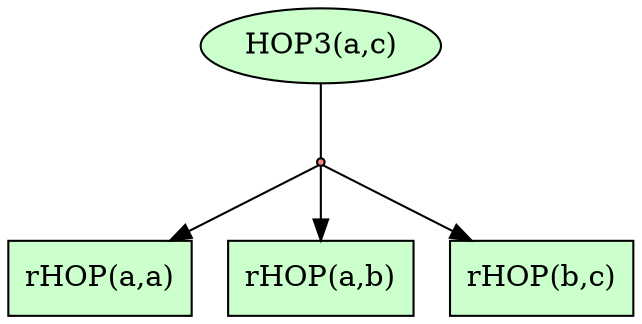 digraph
{
	rankdir="TB"

	node [shape="box", style=filled, color=black, fillcolor="#CBFFCB"]


	node [shape="box", style=filled, color=black, fillcolor="#FF8383"]


	node [shape="box", style="rounded,filled", color=black, fillcolor="#CBFFCB"]


	node [shape="box", style="rounded,filled", color=black, fillcolor="#FF8383"]


	node [shape="ellipse", style=filled, color=black, fillcolor="#CBFFCB"]
REL_HOP3_WON_a_c_ [label="HOP3(a,c)", texlbl="$HOP3(a,c)$"]


	node [shape="ellipse", style=filled, color=black, fillcolor="#FF8383"]


	node [shape="ellipse", style=filled, color=black, fillcolor="#CBFFCB"]


	node [shape="ellipse", style=filled, color=black, fillcolor="#FF8383"]


	node [shape="box", style=filled, color=black, fillcolor="#CBFFCB"]
EDB_rHOP_WON_a_a_ [label="rHOP(a,a)", texlbl="$rHOP(a,a)$"]
EDB_rHOP_WON_a_b_ [label="rHOP(a,b)", texlbl="$rHOP(a,b)$"]
EDB_rHOP_WON_b_c_ [label="rHOP(b,c)", texlbl="$rHOP(b,c)$"]


	node [shape="box", style=filled, color=black, fillcolor="#FF8383"]


	node [shape="point"]
RULEHYPEREDGE_0_LOST_a_c_a_b_ [label="", texlbl=""]


	node [shape="square", width=0.011, height=0.011, fillcolor=black]
	REL_HOP3_WON_a_c_ -> RULEHYPEREDGE_0_LOST_a_c_a_b_ [arrowhead = none]
	RULEHYPEREDGE_0_LOST_a_c_a_b_ -> EDB_rHOP_WON_a_a_
	RULEHYPEREDGE_0_LOST_a_c_a_b_ -> EDB_rHOP_WON_a_b_
	RULEHYPEREDGE_0_LOST_a_c_a_b_ -> EDB_rHOP_WON_b_c_

}
